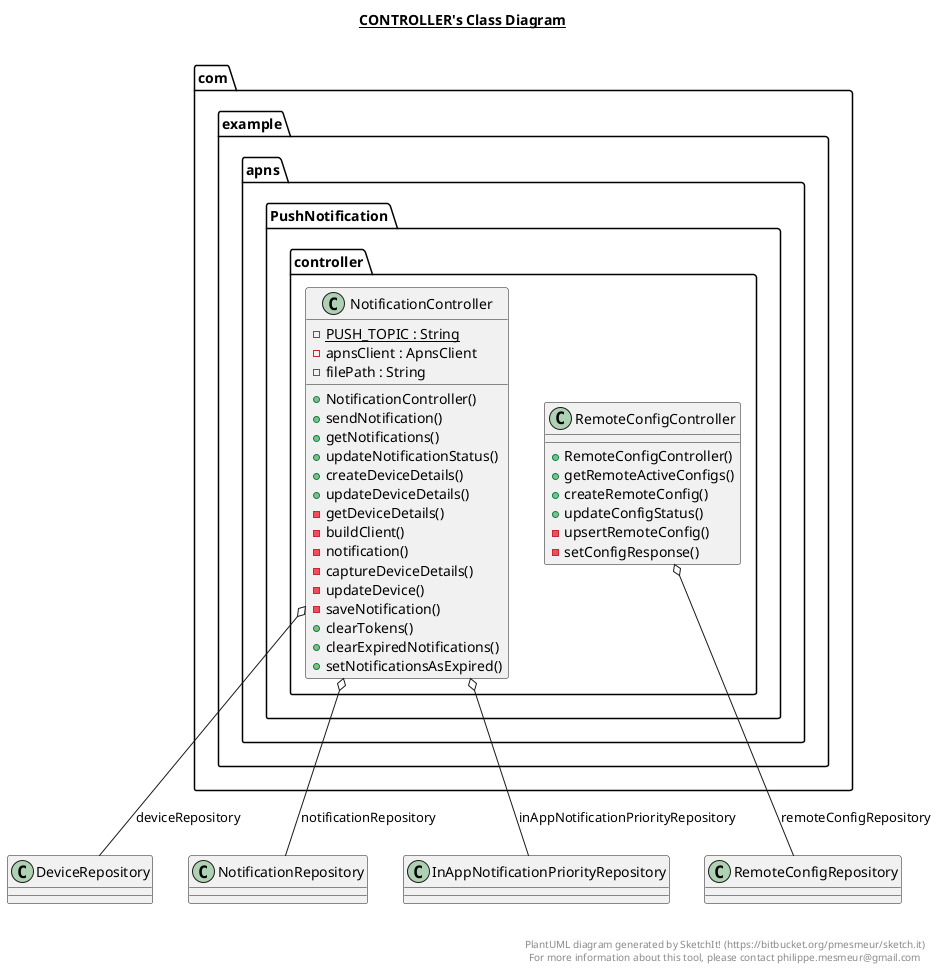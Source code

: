 @startuml

title __CONTROLLER's Class Diagram__\n

  package com.example.apns.PushNotification {
    package com.example.apns.PushNotification.controller {
      class NotificationController {
          {static} - PUSH_TOPIC : String
          - apnsClient : ApnsClient
          - filePath : String
          + NotificationController()
          + sendNotification()
          + getNotifications()
          + updateNotificationStatus()
          + createDeviceDetails()
          + updateDeviceDetails()
          - getDeviceDetails()
          - buildClient()
          - notification()
          - captureDeviceDetails()
          - updateDevice()
          - saveNotification()
          + clearTokens()
          + clearExpiredNotifications()
          + setNotificationsAsExpired()
      }
    }
  }
  

  package com.example.apns.PushNotification {
    package com.example.apns.PushNotification.controller {
      class RemoteConfigController {
          + RemoteConfigController()
          + getRemoteActiveConfigs()
          + createRemoteConfig()
          + updateConfigStatus()
          - upsertRemoteConfig()
          - setConfigResponse()
      }
    }
  }
  

  NotificationController o-- DeviceRepository : deviceRepository
  NotificationController o-- NotificationRepository : notificationRepository
  NotificationController o-- InAppNotificationPriorityRepository : inAppNotificationPriorityRepository
  RemoteConfigController o-- RemoteConfigRepository : remoteConfigRepository


right footer


PlantUML diagram generated by SketchIt! (https://bitbucket.org/pmesmeur/sketch.it)
For more information about this tool, please contact philippe.mesmeur@gmail.com
endfooter

@enduml
